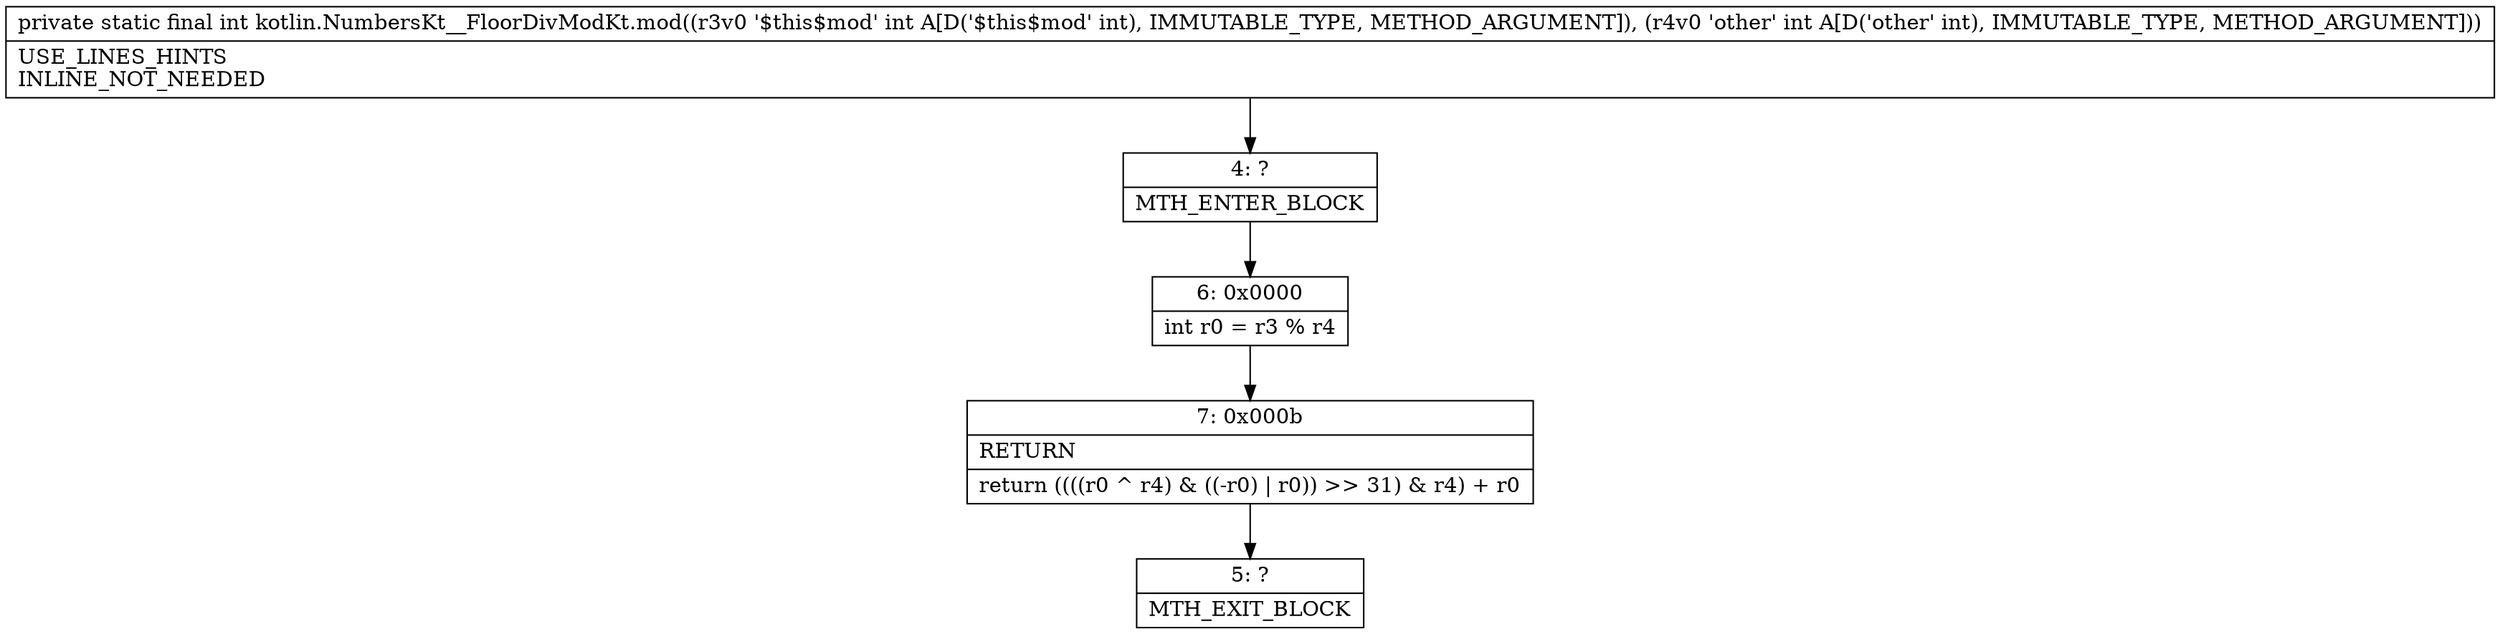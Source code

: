digraph "CFG forkotlin.NumbersKt__FloorDivModKt.mod(II)I" {
Node_4 [shape=record,label="{4\:\ ?|MTH_ENTER_BLOCK\l}"];
Node_6 [shape=record,label="{6\:\ 0x0000|int r0 = r3 % r4\l}"];
Node_7 [shape=record,label="{7\:\ 0x000b|RETURN\l|return ((((r0 ^ r4) & ((\-r0) \| r0)) \>\> 31) & r4) + r0\l}"];
Node_5 [shape=record,label="{5\:\ ?|MTH_EXIT_BLOCK\l}"];
MethodNode[shape=record,label="{private static final int kotlin.NumbersKt__FloorDivModKt.mod((r3v0 '$this$mod' int A[D('$this$mod' int), IMMUTABLE_TYPE, METHOD_ARGUMENT]), (r4v0 'other' int A[D('other' int), IMMUTABLE_TYPE, METHOD_ARGUMENT]))  | USE_LINES_HINTS\lINLINE_NOT_NEEDED\l}"];
MethodNode -> Node_4;Node_4 -> Node_6;
Node_6 -> Node_7;
Node_7 -> Node_5;
}

